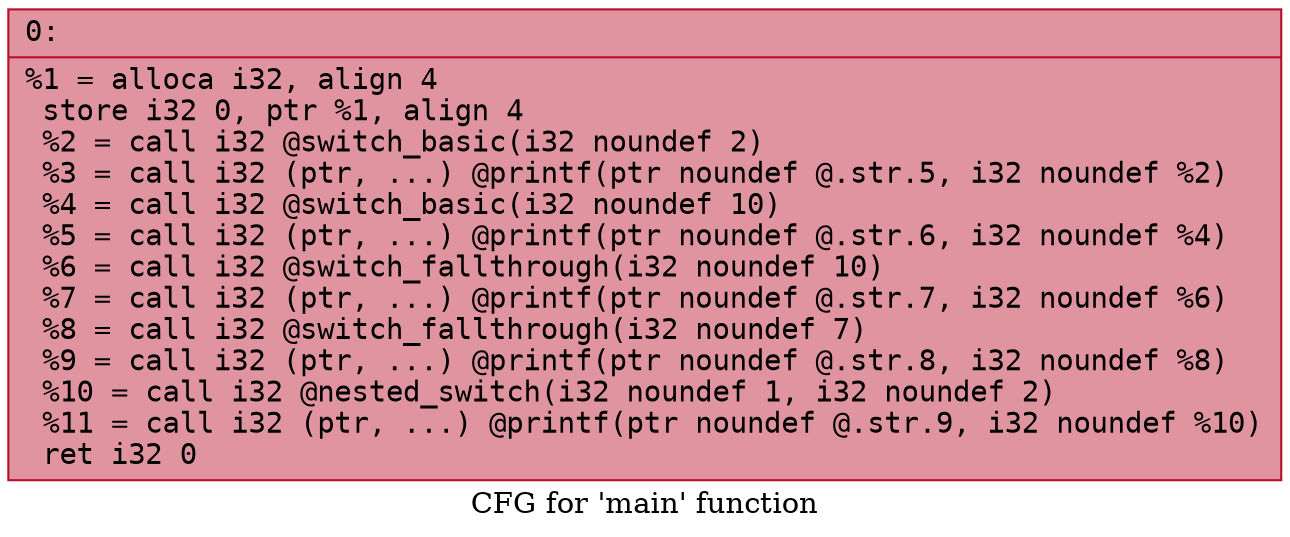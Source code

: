 digraph "CFG for 'main' function" {
	label="CFG for 'main' function";

	Node0x5892862d2130 [shape=record,color="#b70d28ff", style=filled, fillcolor="#b70d2870" fontname="Courier",label="{0:\l|  %1 = alloca i32, align 4\l  store i32 0, ptr %1, align 4\l  %2 = call i32 @switch_basic(i32 noundef 2)\l  %3 = call i32 (ptr, ...) @printf(ptr noundef @.str.5, i32 noundef %2)\l  %4 = call i32 @switch_basic(i32 noundef 10)\l  %5 = call i32 (ptr, ...) @printf(ptr noundef @.str.6, i32 noundef %4)\l  %6 = call i32 @switch_fallthrough(i32 noundef 10)\l  %7 = call i32 (ptr, ...) @printf(ptr noundef @.str.7, i32 noundef %6)\l  %8 = call i32 @switch_fallthrough(i32 noundef 7)\l  %9 = call i32 (ptr, ...) @printf(ptr noundef @.str.8, i32 noundef %8)\l  %10 = call i32 @nested_switch(i32 noundef 1, i32 noundef 2)\l  %11 = call i32 (ptr, ...) @printf(ptr noundef @.str.9, i32 noundef %10)\l  ret i32 0\l}"];
}
